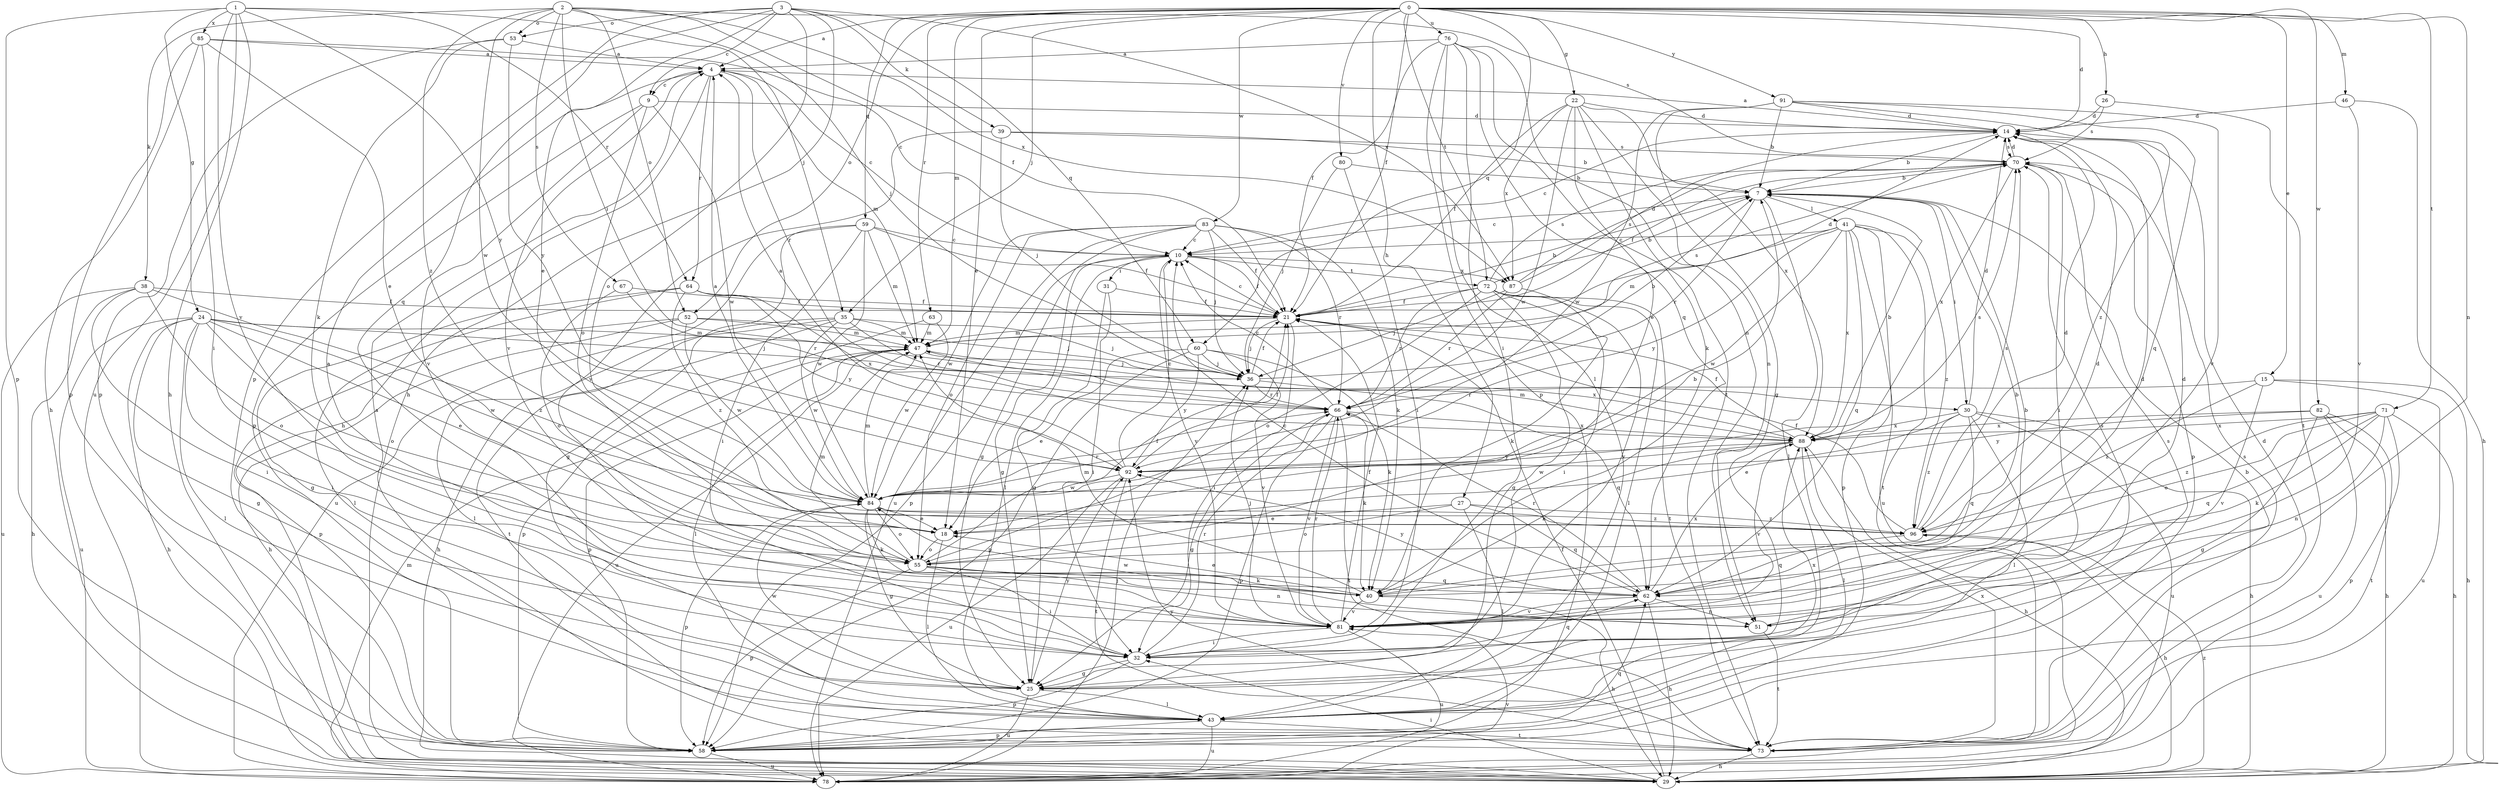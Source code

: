 strict digraph  {
0;
1;
2;
3;
4;
7;
9;
10;
14;
15;
18;
21;
22;
24;
25;
26;
27;
29;
30;
31;
32;
35;
36;
38;
39;
40;
41;
43;
46;
47;
51;
52;
53;
55;
58;
59;
60;
62;
63;
64;
66;
67;
70;
71;
72;
73;
76;
78;
80;
81;
82;
83;
84;
85;
87;
88;
91;
92;
96;
0 -> 4  [label=a];
0 -> 14  [label=d];
0 -> 15  [label=e];
0 -> 18  [label=e];
0 -> 21  [label=f];
0 -> 22  [label=g];
0 -> 26  [label=h];
0 -> 27  [label=h];
0 -> 35  [label=j];
0 -> 46  [label=m];
0 -> 47  [label=m];
0 -> 51  [label=n];
0 -> 52  [label=o];
0 -> 59  [label=q];
0 -> 60  [label=q];
0 -> 63  [label=r];
0 -> 71  [label=t];
0 -> 72  [label=t];
0 -> 76  [label=u];
0 -> 80  [label=v];
0 -> 82  [label=w];
0 -> 83  [label=w];
0 -> 91  [label=y];
1 -> 24  [label=g];
1 -> 29  [label=h];
1 -> 35  [label=j];
1 -> 58  [label=p];
1 -> 64  [label=r];
1 -> 78  [label=u];
1 -> 81  [label=v];
1 -> 85  [label=x];
1 -> 92  [label=y];
2 -> 21  [label=f];
2 -> 30  [label=i];
2 -> 36  [label=j];
2 -> 38  [label=k];
2 -> 52  [label=o];
2 -> 53  [label=o];
2 -> 67  [label=s];
2 -> 70  [label=s];
2 -> 84  [label=w];
2 -> 87  [label=x];
2 -> 96  [label=z];
3 -> 9  [label=c];
3 -> 18  [label=e];
3 -> 29  [label=h];
3 -> 39  [label=k];
3 -> 53  [label=o];
3 -> 55  [label=o];
3 -> 58  [label=p];
3 -> 60  [label=q];
3 -> 62  [label=q];
3 -> 87  [label=x];
4 -> 9  [label=c];
4 -> 10  [label=c];
4 -> 29  [label=h];
4 -> 47  [label=m];
4 -> 64  [label=r];
4 -> 66  [label=r];
4 -> 81  [label=v];
7 -> 10  [label=c];
7 -> 30  [label=i];
7 -> 41  [label=l];
7 -> 43  [label=l];
7 -> 66  [label=r];
9 -> 14  [label=d];
9 -> 55  [label=o];
9 -> 58  [label=p];
9 -> 81  [label=v];
9 -> 84  [label=w];
10 -> 21  [label=f];
10 -> 25  [label=g];
10 -> 31  [label=i];
10 -> 43  [label=l];
10 -> 58  [label=p];
10 -> 72  [label=t];
10 -> 81  [label=v];
10 -> 87  [label=x];
14 -> 4  [label=a];
14 -> 7  [label=b];
14 -> 10  [label=c];
14 -> 70  [label=s];
15 -> 29  [label=h];
15 -> 66  [label=r];
15 -> 78  [label=u];
15 -> 81  [label=v];
15 -> 96  [label=z];
18 -> 43  [label=l];
18 -> 55  [label=o];
21 -> 7  [label=b];
21 -> 10  [label=c];
21 -> 14  [label=d];
21 -> 32  [label=i];
21 -> 36  [label=j];
21 -> 47  [label=m];
22 -> 14  [label=d];
22 -> 18  [label=e];
22 -> 21  [label=f];
22 -> 40  [label=k];
22 -> 51  [label=n];
22 -> 84  [label=w];
22 -> 87  [label=x];
22 -> 88  [label=x];
24 -> 18  [label=e];
24 -> 25  [label=g];
24 -> 29  [label=h];
24 -> 32  [label=i];
24 -> 36  [label=j];
24 -> 43  [label=l];
24 -> 47  [label=m];
24 -> 55  [label=o];
24 -> 78  [label=u];
24 -> 84  [label=w];
25 -> 43  [label=l];
25 -> 70  [label=s];
25 -> 78  [label=u];
25 -> 84  [label=w];
25 -> 88  [label=x];
25 -> 92  [label=y];
26 -> 14  [label=d];
26 -> 70  [label=s];
26 -> 73  [label=t];
27 -> 18  [label=e];
27 -> 43  [label=l];
27 -> 55  [label=o];
27 -> 62  [label=q];
27 -> 96  [label=z];
29 -> 21  [label=f];
29 -> 32  [label=i];
29 -> 96  [label=z];
30 -> 14  [label=d];
30 -> 18  [label=e];
30 -> 29  [label=h];
30 -> 43  [label=l];
30 -> 62  [label=q];
30 -> 78  [label=u];
30 -> 88  [label=x];
30 -> 96  [label=z];
31 -> 21  [label=f];
31 -> 25  [label=g];
31 -> 32  [label=i];
32 -> 4  [label=a];
32 -> 25  [label=g];
32 -> 58  [label=p];
32 -> 62  [label=q];
32 -> 66  [label=r];
35 -> 29  [label=h];
35 -> 36  [label=j];
35 -> 43  [label=l];
35 -> 47  [label=m];
35 -> 66  [label=r];
35 -> 73  [label=t];
35 -> 84  [label=w];
36 -> 7  [label=b];
36 -> 21  [label=f];
36 -> 62  [label=q];
36 -> 66  [label=r];
38 -> 21  [label=f];
38 -> 29  [label=h];
38 -> 32  [label=i];
38 -> 55  [label=o];
38 -> 78  [label=u];
38 -> 96  [label=z];
39 -> 7  [label=b];
39 -> 36  [label=j];
39 -> 70  [label=s];
39 -> 81  [label=v];
40 -> 7  [label=b];
40 -> 14  [label=d];
40 -> 18  [label=e];
40 -> 29  [label=h];
40 -> 47  [label=m];
40 -> 81  [label=v];
41 -> 10  [label=c];
41 -> 47  [label=m];
41 -> 58  [label=p];
41 -> 62  [label=q];
41 -> 73  [label=t];
41 -> 78  [label=u];
41 -> 84  [label=w];
41 -> 88  [label=x];
41 -> 92  [label=y];
41 -> 96  [label=z];
43 -> 58  [label=p];
43 -> 70  [label=s];
43 -> 73  [label=t];
43 -> 78  [label=u];
46 -> 14  [label=d];
46 -> 29  [label=h];
46 -> 81  [label=v];
47 -> 36  [label=j];
47 -> 43  [label=l];
47 -> 58  [label=p];
47 -> 70  [label=s];
47 -> 78  [label=u];
47 -> 88  [label=x];
51 -> 14  [label=d];
51 -> 73  [label=t];
51 -> 84  [label=w];
52 -> 29  [label=h];
52 -> 36  [label=j];
52 -> 47  [label=m];
52 -> 58  [label=p];
52 -> 84  [label=w];
53 -> 4  [label=a];
53 -> 40  [label=k];
53 -> 58  [label=p];
53 -> 92  [label=y];
55 -> 7  [label=b];
55 -> 21  [label=f];
55 -> 32  [label=i];
55 -> 40  [label=k];
55 -> 47  [label=m];
55 -> 51  [label=n];
55 -> 58  [label=p];
55 -> 62  [label=q];
58 -> 62  [label=q];
58 -> 78  [label=u];
59 -> 10  [label=c];
59 -> 21  [label=f];
59 -> 25  [label=g];
59 -> 32  [label=i];
59 -> 47  [label=m];
59 -> 78  [label=u];
59 -> 84  [label=w];
60 -> 18  [label=e];
60 -> 36  [label=j];
60 -> 40  [label=k];
60 -> 58  [label=p];
60 -> 81  [label=v];
60 -> 92  [label=y];
62 -> 10  [label=c];
62 -> 29  [label=h];
62 -> 51  [label=n];
62 -> 66  [label=r];
62 -> 81  [label=v];
62 -> 88  [label=x];
62 -> 92  [label=y];
63 -> 47  [label=m];
63 -> 58  [label=p];
63 -> 84  [label=w];
64 -> 21  [label=f];
64 -> 25  [label=g];
64 -> 43  [label=l];
64 -> 88  [label=x];
64 -> 92  [label=y];
64 -> 96  [label=z];
66 -> 10  [label=c];
66 -> 25  [label=g];
66 -> 40  [label=k];
66 -> 58  [label=p];
66 -> 73  [label=t];
66 -> 81  [label=v];
66 -> 88  [label=x];
67 -> 21  [label=f];
67 -> 55  [label=o];
67 -> 66  [label=r];
70 -> 7  [label=b];
70 -> 14  [label=d];
70 -> 21  [label=f];
70 -> 32  [label=i];
70 -> 58  [label=p];
70 -> 88  [label=x];
71 -> 29  [label=h];
71 -> 40  [label=k];
71 -> 51  [label=n];
71 -> 55  [label=o];
71 -> 58  [label=p];
71 -> 62  [label=q];
71 -> 88  [label=x];
71 -> 96  [label=z];
72 -> 7  [label=b];
72 -> 21  [label=f];
72 -> 25  [label=g];
72 -> 32  [label=i];
72 -> 43  [label=l];
72 -> 55  [label=o];
72 -> 66  [label=r];
72 -> 70  [label=s];
72 -> 73  [label=t];
72 -> 81  [label=v];
73 -> 4  [label=a];
73 -> 7  [label=b];
73 -> 14  [label=d];
73 -> 29  [label=h];
73 -> 70  [label=s];
73 -> 88  [label=x];
73 -> 92  [label=y];
76 -> 4  [label=a];
76 -> 21  [label=f];
76 -> 32  [label=i];
76 -> 43  [label=l];
76 -> 51  [label=n];
76 -> 58  [label=p];
76 -> 62  [label=q];
76 -> 73  [label=t];
78 -> 36  [label=j];
78 -> 47  [label=m];
78 -> 81  [label=v];
80 -> 7  [label=b];
80 -> 32  [label=i];
80 -> 36  [label=j];
81 -> 7  [label=b];
81 -> 14  [label=d];
81 -> 21  [label=f];
81 -> 32  [label=i];
81 -> 36  [label=j];
81 -> 66  [label=r];
81 -> 78  [label=u];
82 -> 25  [label=g];
82 -> 29  [label=h];
82 -> 73  [label=t];
82 -> 78  [label=u];
82 -> 88  [label=x];
82 -> 92  [label=y];
83 -> 10  [label=c];
83 -> 21  [label=f];
83 -> 25  [label=g];
83 -> 36  [label=j];
83 -> 40  [label=k];
83 -> 55  [label=o];
83 -> 66  [label=r];
83 -> 78  [label=u];
83 -> 84  [label=w];
84 -> 4  [label=a];
84 -> 18  [label=e];
84 -> 25  [label=g];
84 -> 40  [label=k];
84 -> 47  [label=m];
84 -> 55  [label=o];
84 -> 58  [label=p];
84 -> 66  [label=r];
84 -> 96  [label=z];
85 -> 4  [label=a];
85 -> 10  [label=c];
85 -> 18  [label=e];
85 -> 29  [label=h];
85 -> 32  [label=i];
85 -> 58  [label=p];
87 -> 14  [label=d];
87 -> 36  [label=j];
87 -> 40  [label=k];
87 -> 66  [label=r];
87 -> 70  [label=s];
88 -> 7  [label=b];
88 -> 21  [label=f];
88 -> 29  [label=h];
88 -> 40  [label=k];
88 -> 43  [label=l];
88 -> 47  [label=m];
88 -> 81  [label=v];
88 -> 84  [label=w];
88 -> 92  [label=y];
91 -> 7  [label=b];
91 -> 14  [label=d];
91 -> 25  [label=g];
91 -> 62  [label=q];
91 -> 81  [label=v];
91 -> 84  [label=w];
91 -> 96  [label=z];
92 -> 4  [label=a];
92 -> 10  [label=c];
92 -> 21  [label=f];
92 -> 70  [label=s];
92 -> 73  [label=t];
92 -> 78  [label=u];
92 -> 84  [label=w];
96 -> 14  [label=d];
96 -> 21  [label=f];
96 -> 29  [label=h];
96 -> 62  [label=q];
96 -> 70  [label=s];
}
